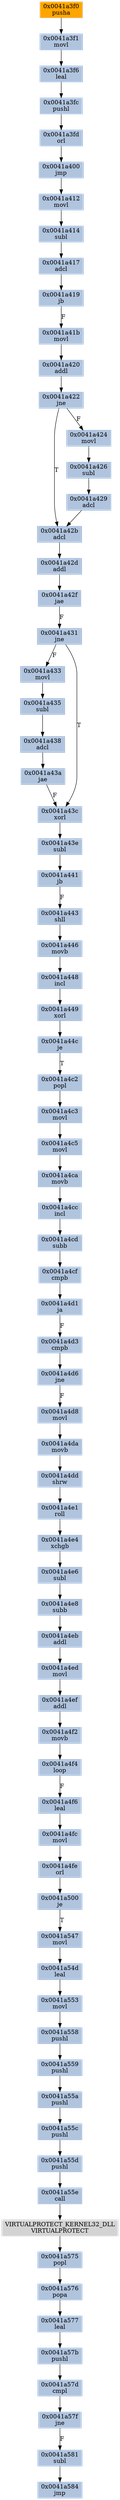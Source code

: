 strict digraph G {
	graph [bgcolor=transparent,
		name=G
	];
	node [color=lightsteelblue,
		fillcolor=lightsteelblue,
		shape=rectangle,
		style=filled
	];
	"0x0041a414"	[label="0x0041a414
subl"];
	"0x0041a417"	[label="0x0041a417
adcl"];
	"0x0041a414" -> "0x0041a417"	[color="#000000"];
	"0x0041a4c3"	[label="0x0041a4c3
movl"];
	"0x0041a4c5"	[label="0x0041a4c5
movl"];
	"0x0041a4c3" -> "0x0041a4c5"	[color="#000000"];
	"0x0041a3f0"	[color=lightgrey,
		fillcolor=orange,
		label="0x0041a3f0
pusha"];
	"0x0041a3f1"	[label="0x0041a3f1
movl"];
	"0x0041a3f0" -> "0x0041a3f1"	[color="#000000"];
	"0x0041a441"	[label="0x0041a441
jb"];
	"0x0041a443"	[label="0x0041a443
shll"];
	"0x0041a441" -> "0x0041a443"	[color="#000000",
		label=F];
	"0x0041a419"	[label="0x0041a419
jb"];
	"0x0041a41b"	[label="0x0041a41b
movl"];
	"0x0041a419" -> "0x0041a41b"	[color="#000000",
		label=F];
	"0x0041a4cc"	[label="0x0041a4cc
incl"];
	"0x0041a4cd"	[label="0x0041a4cd
subb"];
	"0x0041a4cc" -> "0x0041a4cd"	[color="#000000"];
	"0x0041a4e6"	[label="0x0041a4e6
subl"];
	"0x0041a4e8"	[label="0x0041a4e8
subb"];
	"0x0041a4e6" -> "0x0041a4e8"	[color="#000000"];
	"0x0041a584"	[label="0x0041a584
jmp"];
	"0x0041a4e4"	[label="0x0041a4e4
xchgb"];
	"0x0041a4e4" -> "0x0041a4e6"	[color="#000000"];
	"0x0041a449"	[label="0x0041a449
xorl"];
	"0x0041a44c"	[label="0x0041a44c
je"];
	"0x0041a449" -> "0x0041a44c"	[color="#000000"];
	"0x0041a429"	[label="0x0041a429
adcl"];
	"0x0041a42b"	[label="0x0041a42b
adcl"];
	"0x0041a429" -> "0x0041a42b"	[color="#000000"];
	"0x0041a424"	[label="0x0041a424
movl"];
	"0x0041a426"	[label="0x0041a426
subl"];
	"0x0041a424" -> "0x0041a426"	[color="#000000"];
	"0x0041a438"	[label="0x0041a438
adcl"];
	"0x0041a43a"	[label="0x0041a43a
jae"];
	"0x0041a438" -> "0x0041a43a"	[color="#000000"];
	"0x0041a4cf"	[label="0x0041a4cf
cmpb"];
	"0x0041a4d1"	[label="0x0041a4d1
ja"];
	"0x0041a4cf" -> "0x0041a4d1"	[color="#000000"];
	"0x0041a4dd"	[label="0x0041a4dd
shrw"];
	"0x0041a4e1"	[label="0x0041a4e1
roll"];
	"0x0041a4dd" -> "0x0041a4e1"	[color="#000000"];
	"0x0041a4c2"	[label="0x0041a4c2
popl"];
	"0x0041a4c2" -> "0x0041a4c3"	[color="#000000"];
	"0x0041a547"	[label="0x0041a547
movl"];
	"0x0041a54d"	[label="0x0041a54d
leal"];
	"0x0041a547" -> "0x0041a54d"	[color="#000000"];
	"0x0041a431"	[label="0x0041a431
jne"];
	"0x0041a433"	[label="0x0041a433
movl"];
	"0x0041a431" -> "0x0041a433"	[color="#000000",
		label=F];
	"0x0041a43c"	[label="0x0041a43c
xorl"];
	"0x0041a431" -> "0x0041a43c"	[color="#000000",
		label=T];
	"0x0041a558"	[label="0x0041a558
pushl"];
	"0x0041a559"	[label="0x0041a559
pushl"];
	"0x0041a558" -> "0x0041a559"	[color="#000000"];
	"0x0041a435"	[label="0x0041a435
subl"];
	"0x0041a435" -> "0x0041a438"	[color="#000000"];
	"0x0041a42f"	[label="0x0041a42f
jae"];
	"0x0041a42f" -> "0x0041a431"	[color="#000000",
		label=F];
	"0x0041a4ed"	[label="0x0041a4ed
movl"];
	"0x0041a4ef"	[label="0x0041a4ef
addl"];
	"0x0041a4ed" -> "0x0041a4ef"	[color="#000000"];
	"0x0041a43a" -> "0x0041a43c"	[color="#000000",
		label=F];
	"0x0041a4eb"	[label="0x0041a4eb
addl"];
	"0x0041a4e8" -> "0x0041a4eb"	[color="#000000"];
	"0x0041a433" -> "0x0041a435"	[color="#000000"];
	"0x0041a4ca"	[label="0x0041a4ca
movb"];
	"0x0041a4ca" -> "0x0041a4cc"	[color="#000000"];
	"0x0041a4fe"	[label="0x0041a4fe
orl"];
	"0x0041a500"	[label="0x0041a500
je"];
	"0x0041a4fe" -> "0x0041a500"	[color="#000000"];
	"0x0041a4da"	[label="0x0041a4da
movb"];
	"0x0041a4da" -> "0x0041a4dd"	[color="#000000"];
	"0x0041a4cd" -> "0x0041a4cf"	[color="#000000"];
	"0x0041a57f"	[label="0x0041a57f
jne"];
	"0x0041a581"	[label="0x0041a581
subl"];
	"0x0041a57f" -> "0x0041a581"	[color="#000000",
		label=F];
	"0x0041a4f2"	[label="0x0041a4f2
movb"];
	"0x0041a4ef" -> "0x0041a4f2"	[color="#000000"];
	"0x0041a4d3"	[label="0x0041a4d3
cmpb"];
	"0x0041a4d1" -> "0x0041a4d3"	[color="#000000",
		label=F];
	"0x0041a4e1" -> "0x0041a4e4"	[color="#000000"];
	"0x0041a3fc"	[label="0x0041a3fc
pushl"];
	"0x0041a3fd"	[label="0x0041a3fd
orl"];
	"0x0041a3fc" -> "0x0041a3fd"	[color="#000000"];
	"0x0041a400"	[label="0x0041a400
jmp"];
	"0x0041a3fd" -> "0x0041a400"	[color="#000000"];
	"0x0041a412"	[label="0x0041a412
movl"];
	"0x0041a412" -> "0x0041a414"	[color="#000000"];
	"0x0041a581" -> "0x0041a584"	[color="#000000"];
	"0x0041a4fc"	[label="0x0041a4fc
movl"];
	"0x0041a4fc" -> "0x0041a4fe"	[color="#000000"];
	"0x0041a55a"	[label="0x0041a55a
pushl"];
	"0x0041a55c"	[label="0x0041a55c
pushl"];
	"0x0041a55a" -> "0x0041a55c"	[color="#000000"];
	"0x0041a553"	[label="0x0041a553
movl"];
	"0x0041a553" -> "0x0041a558"	[color="#000000"];
	"0x0041a55e"	[label="0x0041a55e
call"];
	VIRTUALPROTECT_KERNEL32_DLL	[color=lightgrey,
		fillcolor=lightgrey,
		label="VIRTUALPROTECT_KERNEL32_DLL
VIRTUALPROTECT"];
	"0x0041a55e" -> VIRTUALPROTECT_KERNEL32_DLL	[color="#000000"];
	"0x0041a44c" -> "0x0041a4c2"	[color="#000000",
		label=T];
	"0x0041a4d6"	[label="0x0041a4d6
jne"];
	"0x0041a4d8"	[label="0x0041a4d8
movl"];
	"0x0041a4d6" -> "0x0041a4d8"	[color="#000000",
		label=F];
	"0x0041a42d"	[label="0x0041a42d
addl"];
	"0x0041a42d" -> "0x0041a42f"	[color="#000000"];
	"0x0041a57b"	[label="0x0041a57b
pushl"];
	"0x0041a57d"	[label="0x0041a57d
cmpl"];
	"0x0041a57b" -> "0x0041a57d"	[color="#000000"];
	"0x0041a448"	[label="0x0041a448
incl"];
	"0x0041a448" -> "0x0041a449"	[color="#000000"];
	"0x0041a42b" -> "0x0041a42d"	[color="#000000"];
	"0x0041a3f6"	[label="0x0041a3f6
leal"];
	"0x0041a3f6" -> "0x0041a3fc"	[color="#000000"];
	"0x0041a575"	[label="0x0041a575
popl"];
	VIRTUALPROTECT_KERNEL32_DLL -> "0x0041a575"	[color="#000000"];
	"0x0041a4f6"	[label="0x0041a4f6
leal"];
	"0x0041a4f6" -> "0x0041a4fc"	[color="#000000"];
	"0x0041a420"	[label="0x0041a420
addl"];
	"0x0041a422"	[label="0x0041a422
jne"];
	"0x0041a420" -> "0x0041a422"	[color="#000000"];
	"0x0041a57d" -> "0x0041a57f"	[color="#000000"];
	"0x0041a3f1" -> "0x0041a3f6"	[color="#000000"];
	"0x0041a4eb" -> "0x0041a4ed"	[color="#000000"];
	"0x0041a422" -> "0x0041a424"	[color="#000000",
		label=F];
	"0x0041a422" -> "0x0041a42b"	[color="#000000",
		label=T];
	"0x0041a41b" -> "0x0041a420"	[color="#000000"];
	"0x0041a559" -> "0x0041a55a"	[color="#000000"];
	"0x0041a4c5" -> "0x0041a4ca"	[color="#000000"];
	"0x0041a446"	[label="0x0041a446
movb"];
	"0x0041a446" -> "0x0041a448"	[color="#000000"];
	"0x0041a417" -> "0x0041a419"	[color="#000000"];
	"0x0041a4f4"	[label="0x0041a4f4
loop"];
	"0x0041a4f2" -> "0x0041a4f4"	[color="#000000"];
	"0x0041a55d"	[label="0x0041a55d
pushl"];
	"0x0041a55d" -> "0x0041a55e"	[color="#000000"];
	"0x0041a576"	[label="0x0041a576
popa"];
	"0x0041a577"	[label="0x0041a577
leal"];
	"0x0041a576" -> "0x0041a577"	[color="#000000"];
	"0x0041a43e"	[label="0x0041a43e
subl"];
	"0x0041a43e" -> "0x0041a441"	[color="#000000"];
	"0x0041a400" -> "0x0041a412"	[color="#000000"];
	"0x0041a4d3" -> "0x0041a4d6"	[color="#000000"];
	"0x0041a575" -> "0x0041a576"	[color="#000000"];
	"0x0041a4d8" -> "0x0041a4da"	[color="#000000"];
	"0x0041a43c" -> "0x0041a43e"	[color="#000000"];
	"0x0041a54d" -> "0x0041a553"	[color="#000000"];
	"0x0041a443" -> "0x0041a446"	[color="#000000"];
	"0x0041a426" -> "0x0041a429"	[color="#000000"];
	"0x0041a577" -> "0x0041a57b"	[color="#000000"];
	"0x0041a55c" -> "0x0041a55d"	[color="#000000"];
	"0x0041a4f4" -> "0x0041a4f6"	[color="#000000",
		label=F];
	"0x0041a500" -> "0x0041a547"	[color="#000000",
		label=T];
}
